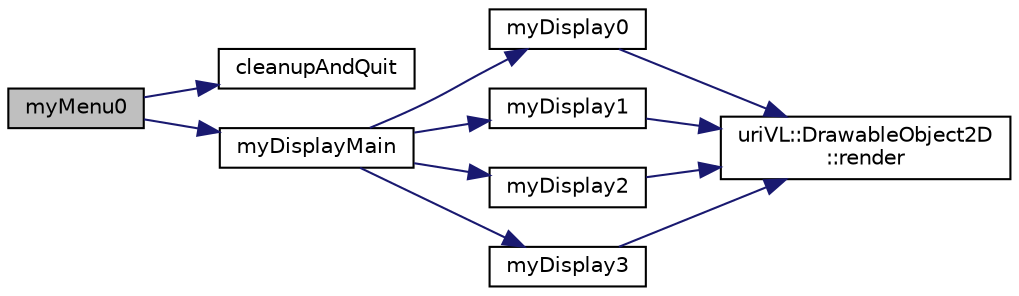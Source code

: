 digraph "myMenu0"
{
  edge [fontname="Helvetica",fontsize="10",labelfontname="Helvetica",labelfontsize="10"];
  node [fontname="Helvetica",fontsize="10",shape=record];
  rankdir="LR";
  Node1 [label="myMenu0",height=0.2,width=0.4,color="black", fillcolor="grey75", style="filled", fontcolor="black"];
  Node1 -> Node2 [color="midnightblue",fontsize="10",style="solid",fontname="Helvetica"];
  Node2 [label="cleanupAndQuit",height=0.2,width=0.4,color="black", fillcolor="white", style="filled",URL="$patternMatching__main_8cpp.html#ab5774c0c168c63ad4c75e9bf6f09e72b"];
  Node1 -> Node3 [color="midnightblue",fontsize="10",style="solid",fontname="Helvetica"];
  Node3 [label="myDisplayMain",height=0.2,width=0.4,color="black", fillcolor="white", style="filled",URL="$patternMatching__main_8cpp.html#af86ee6d7809b6842c4e285d141d718a7"];
  Node3 -> Node4 [color="midnightblue",fontsize="10",style="solid",fontname="Helvetica"];
  Node4 [label="myDisplay0",height=0.2,width=0.4,color="black", fillcolor="white", style="filled",URL="$patternMatching__main_8cpp.html#a203e370232115e0fd93fae4a255d9d7d"];
  Node4 -> Node5 [color="midnightblue",fontsize="10",style="solid",fontname="Helvetica"];
  Node5 [label="uriVL::DrawableObject2D\l::render",height=0.2,width=0.4,color="black", fillcolor="white", style="filled",URL="$classuriVL_1_1DrawableObject2D.html#ac8e503cfade891e7ac2a25467cb7d24a",tooltip="Renders the object at the default depth and (0, 0) location. "];
  Node3 -> Node6 [color="midnightblue",fontsize="10",style="solid",fontname="Helvetica"];
  Node6 [label="myDisplay1",height=0.2,width=0.4,color="black", fillcolor="white", style="filled",URL="$patternMatching__main_8cpp.html#a7af0867a250b60f1375c843341bc40b6"];
  Node6 -> Node5 [color="midnightblue",fontsize="10",style="solid",fontname="Helvetica"];
  Node3 -> Node7 [color="midnightblue",fontsize="10",style="solid",fontname="Helvetica"];
  Node7 [label="myDisplay2",height=0.2,width=0.4,color="black", fillcolor="white", style="filled",URL="$patternMatching__main_8cpp.html#a77634c375a18c94063bc5f225fdd2c6b"];
  Node7 -> Node5 [color="midnightblue",fontsize="10",style="solid",fontname="Helvetica"];
  Node3 -> Node8 [color="midnightblue",fontsize="10",style="solid",fontname="Helvetica"];
  Node8 [label="myDisplay3",height=0.2,width=0.4,color="black", fillcolor="white", style="filled",URL="$patternMatching__main_8cpp.html#aefcbd7b72ee22e422927277f895f0d06"];
  Node8 -> Node5 [color="midnightblue",fontsize="10",style="solid",fontname="Helvetica"];
}
